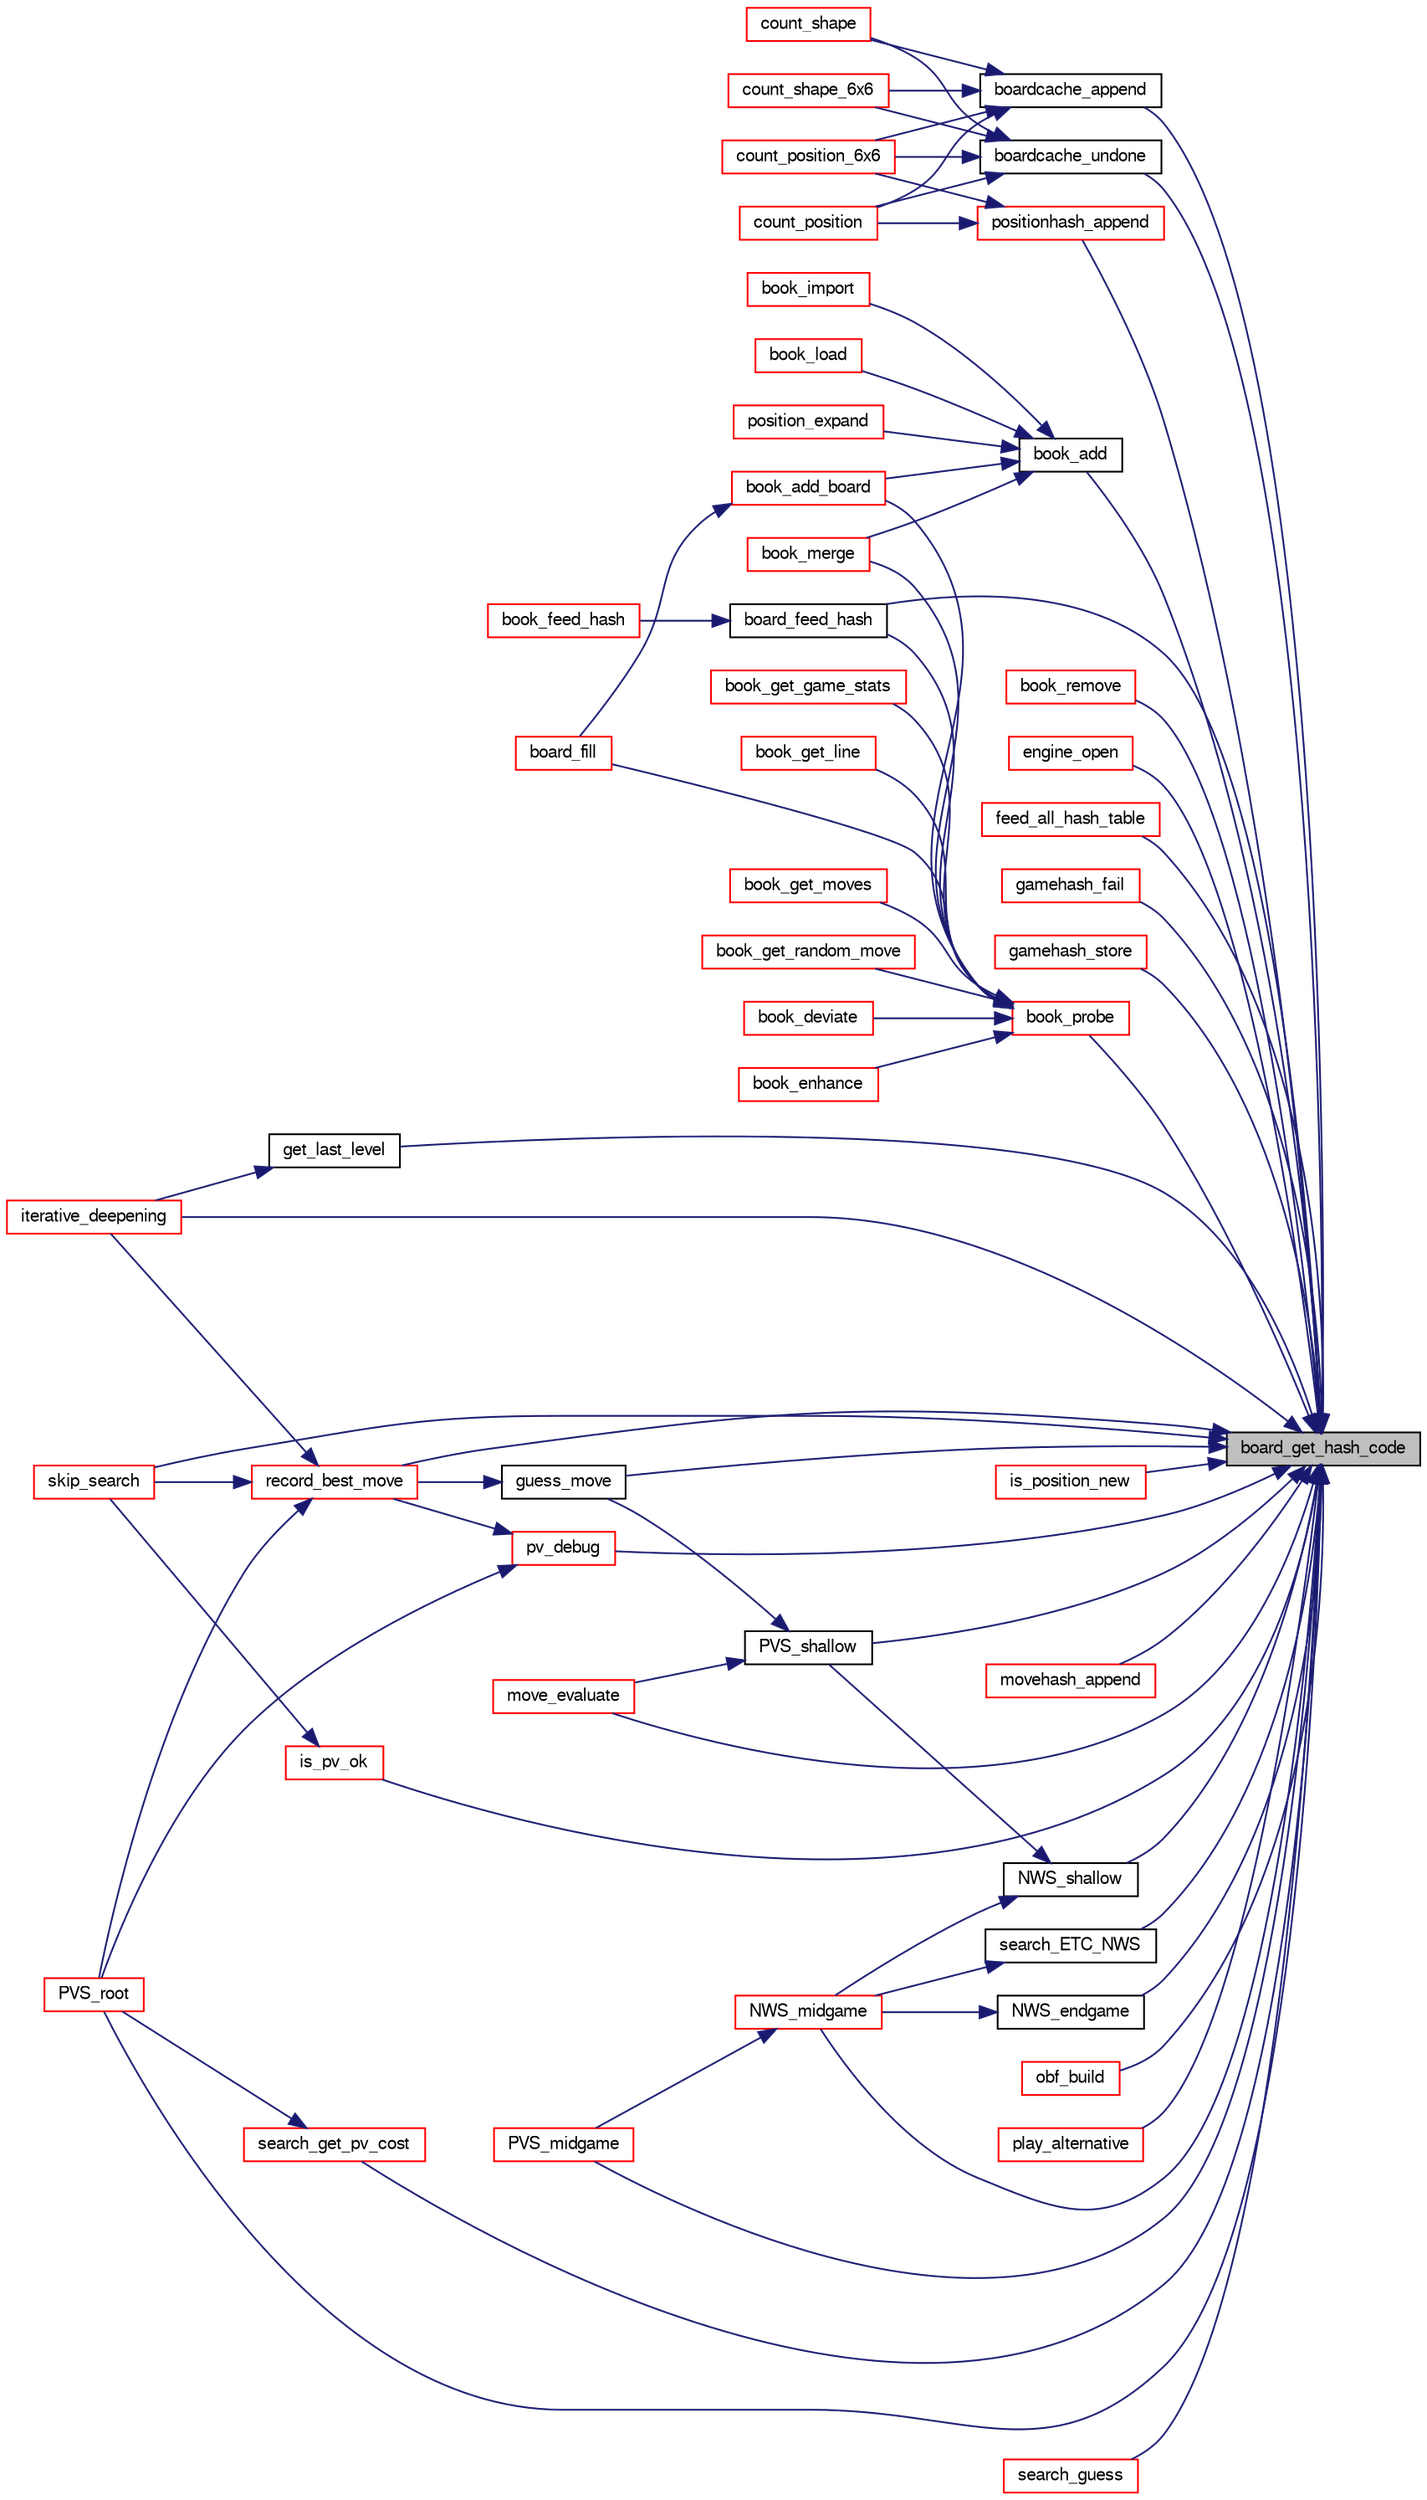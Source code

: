 digraph "board_get_hash_code"
{
 // LATEX_PDF_SIZE
  bgcolor="transparent";
  edge [fontname="FreeSans",fontsize="10",labelfontname="FreeSans",labelfontsize="10"];
  node [fontname="FreeSans",fontsize="10",shape=record];
  rankdir="RL";
  Node1 [label="board_get_hash_code",height=0.2,width=0.4,color="black", fillcolor="grey75", style="filled", fontcolor="black",tooltip="Compute a hash code."];
  Node1 -> Node2 [dir="back",color="midnightblue",fontsize="10",style="solid",fontname="FreeSans"];
  Node2 [label="board_feed_hash",height=0.2,width=0.4,color="black",URL="$book_8c.html#a9c0c6a1b902182109525eb3e10db7cad",tooltip="Feed hash from a position."];
  Node2 -> Node3 [dir="back",color="midnightblue",fontsize="10",style="solid",fontname="FreeSans"];
  Node3 [label="book_feed_hash",height=0.2,width=0.4,color="red",URL="$book_8c.html#aab16bca1d8010c87a6c1fbca9497657c",tooltip="feed hash table from the opening book."];
  Node1 -> Node7 [dir="back",color="midnightblue",fontsize="10",style="solid",fontname="FreeSans"];
  Node7 [label="boardcache_append",height=0.2,width=0.4,color="black",URL="$perft_8c.html#ab89d904b22937c99cb208063ab0e80b1",tooltip=" "];
  Node7 -> Node8 [dir="back",color="midnightblue",fontsize="10",style="solid",fontname="FreeSans"];
  Node8 [label="count_position",height=0.2,width=0.4,color="red",URL="$perft_8c.html#a2d4fe896c978bd809fa8952616362382",tooltip="Recursively count positions."];
  Node7 -> Node10 [dir="back",color="midnightblue",fontsize="10",style="solid",fontname="FreeSans"];
  Node10 [label="count_position_6x6",height=0.2,width=0.4,color="red",URL="$perft_8c.html#aa337f17617f5e241b81068c5b1d53ceb",tooltip="Recursively count positions."];
  Node7 -> Node11 [dir="back",color="midnightblue",fontsize="10",style="solid",fontname="FreeSans"];
  Node11 [label="count_shape",height=0.2,width=0.4,color="red",URL="$perft_8c.html#ac407862f89888ec121363c7dd9a391ee",tooltip="Recursively count shapes."];
  Node7 -> Node13 [dir="back",color="midnightblue",fontsize="10",style="solid",fontname="FreeSans"];
  Node13 [label="count_shape_6x6",height=0.2,width=0.4,color="red",URL="$perft_8c.html#a5dce5b6d1c1a8586cce0ce9e16e6b833",tooltip="Recursively count shapes."];
  Node1 -> Node14 [dir="back",color="midnightblue",fontsize="10",style="solid",fontname="FreeSans"];
  Node14 [label="boardcache_undone",height=0.2,width=0.4,color="black",URL="$perft_8c.html#a5b192fc464ce0ce293410aae2c75a9c7",tooltip="Append a shape to the hash table."];
  Node14 -> Node8 [dir="back",color="midnightblue",fontsize="10",style="solid",fontname="FreeSans"];
  Node14 -> Node10 [dir="back",color="midnightblue",fontsize="10",style="solid",fontname="FreeSans"];
  Node14 -> Node11 [dir="back",color="midnightblue",fontsize="10",style="solid",fontname="FreeSans"];
  Node14 -> Node13 [dir="back",color="midnightblue",fontsize="10",style="solid",fontname="FreeSans"];
  Node1 -> Node15 [dir="back",color="midnightblue",fontsize="10",style="solid",fontname="FreeSans"];
  Node15 [label="book_add",height=0.2,width=0.4,color="black",URL="$book_8c.html#a7599271392bdcf62052bcd8f4e9283e7",tooltip="Add a position to the book."];
  Node15 -> Node16 [dir="back",color="midnightblue",fontsize="10",style="solid",fontname="FreeSans"];
  Node16 [label="book_add_board",height=0.2,width=0.4,color="red",URL="$book_8c.html#a429dbc3a206062b05e0e9da5f6fd8452",tooltip="Add a position."];
  Node16 -> Node17 [dir="back",color="midnightblue",fontsize="10",style="solid",fontname="FreeSans"];
  Node17 [label="board_fill",height=0.2,width=0.4,color="red",URL="$book_8c.html#abdce4d74200559a64a4a498f952cfe96",tooltip="Fill the opening book."];
  Node15 -> Node22 [dir="back",color="midnightblue",fontsize="10",style="solid",fontname="FreeSans"];
  Node22 [label="book_import",height=0.2,width=0.4,color="red",URL="$book_8c.html#a4712b08434258f4d8d8808cc6ce94914",tooltip="Import an opening book."];
  Node15 -> Node23 [dir="back",color="midnightblue",fontsize="10",style="solid",fontname="FreeSans"];
  Node23 [label="book_load",height=0.2,width=0.4,color="red",URL="$book_8c.html#ae4908276236d3d01b1368df695396207",tooltip="Load the opening book."];
  Node15 -> Node34 [dir="back",color="midnightblue",fontsize="10",style="solid",fontname="FreeSans"];
  Node34 [label="book_merge",height=0.2,width=0.4,color="red",URL="$book_8c.html#aa496342cb2a666bd18913b11c337347c",tooltip="Merge two opening books."];
  Node15 -> Node35 [dir="back",color="midnightblue",fontsize="10",style="solid",fontname="FreeSans"];
  Node35 [label="position_expand",height=0.2,width=0.4,color="red",URL="$book_8c.html#a3d3386302ce5a1f050ca860bcf8c2ce6",tooltip="Expand a position."];
  Node1 -> Node40 [dir="back",color="midnightblue",fontsize="10",style="solid",fontname="FreeSans"];
  Node40 [label="book_probe",height=0.2,width=0.4,color="red",URL="$book_8c.html#a0618aa17a7aef4ce9704705ab3f4a8fa",tooltip="Find a position in the book."];
  Node40 -> Node2 [dir="back",color="midnightblue",fontsize="10",style="solid",fontname="FreeSans"];
  Node40 -> Node17 [dir="back",color="midnightblue",fontsize="10",style="solid",fontname="FreeSans"];
  Node40 -> Node16 [dir="back",color="midnightblue",fontsize="10",style="solid",fontname="FreeSans"];
  Node40 -> Node37 [dir="back",color="midnightblue",fontsize="10",style="solid",fontname="FreeSans"];
  Node37 [label="book_deviate",height=0.2,width=0.4,color="red",URL="$book_8c.html#ad3ff0b9b8333c6714cd23ca4ebb620b8",tooltip="Deviate a book."];
  Node40 -> Node38 [dir="back",color="midnightblue",fontsize="10",style="solid",fontname="FreeSans"];
  Node38 [label="book_enhance",height=0.2,width=0.4,color="red",URL="$book_8c.html#a55c9eb657940f815d9be360f1f2b7aea",tooltip="Enhance a book."];
  Node40 -> Node41 [dir="back",color="midnightblue",fontsize="10",style="solid",fontname="FreeSans"];
  Node41 [label="book_get_game_stats",height=0.2,width=0.4,color="red",URL="$book_8c.html#aa7c2d0e635012ae756261619a1188e5c",tooltip="Get game statistics from a position."];
  Node40 -> Node50 [dir="back",color="midnightblue",fontsize="10",style="solid",fontname="FreeSans"];
  Node50 [label="book_get_line",height=0.2,width=0.4,color="red",URL="$book_8c.html#a5c4b33003cbd770b19d394d4f6dd6a4f",tooltip="Get a variation from the book."];
  Node40 -> Node51 [dir="back",color="midnightblue",fontsize="10",style="solid",fontname="FreeSans"];
  Node51 [label="book_get_moves",height=0.2,width=0.4,color="red",URL="$book_8c.html#aa1610f481122264992eac876893fdf35",tooltip="Get a list of moves from the book."];
  Node40 -> Node59 [dir="back",color="midnightblue",fontsize="10",style="solid",fontname="FreeSans"];
  Node59 [label="book_get_random_move",height=0.2,width=0.4,color="red",URL="$book_8c.html#a71ddeb4c807f9833f5e8507ba9dab350",tooltip="Get a move at random from the opening book."];
  Node40 -> Node34 [dir="back",color="midnightblue",fontsize="10",style="solid",fontname="FreeSans"];
  Node1 -> Node73 [dir="back",color="midnightblue",fontsize="10",style="solid",fontname="FreeSans"];
  Node73 [label="book_remove",height=0.2,width=0.4,color="red",URL="$book_8c.html#a76f46212f1b7245db77bef0218a684d6",tooltip="Remove a position from the book."];
  Node1 -> Node74 [dir="back",color="midnightblue",fontsize="10",style="solid",fontname="FreeSans"];
  Node74 [label="engine_open",height=0.2,width=0.4,color="red",URL="$cassio_8c.html#a9ff171085ccae4be6241cd583028adcf",tooltip="Open search engine."];
  Node1 -> Node78 [dir="back",color="midnightblue",fontsize="10",style="solid",fontname="FreeSans"];
  Node78 [label="feed_all_hash_table",height=0.2,width=0.4,color="red",URL="$cassio_8c.html#a4453e7144441ab4f92cc449339d76d61",tooltip=" "];
  Node1 -> Node80 [dir="back",color="midnightblue",fontsize="10",style="solid",fontname="FreeSans"];
  Node80 [label="gamehash_fail",height=0.2,width=0.4,color="red",URL="$perft_8c.html#adb6b55f288772c9a74db02105ee8c6c3",tooltip="Seek for a position in the hash table."];
  Node1 -> Node84 [dir="back",color="midnightblue",fontsize="10",style="solid",fontname="FreeSans"];
  Node84 [label="gamehash_store",height=0.2,width=0.4,color="red",URL="$perft_8c.html#a17abbd1909dc68176002cc819df8dc1d",tooltip="Store a game position."];
  Node1 -> Node85 [dir="back",color="midnightblue",fontsize="10",style="solid",fontname="FreeSans"];
  Node85 [label="get_last_level",height=0.2,width=0.4,color="black",URL="$root_8c.html#a80faf8cf7370a25a3c903ba70ed1f99b",tooltip="Retrieve the last level of the search."];
  Node85 -> Node86 [dir="back",color="midnightblue",fontsize="10",style="solid",fontname="FreeSans"];
  Node86 [label="iterative_deepening",height=0.2,width=0.4,color="red",URL="$root_8c.html#a0e77250a21e5f5d70917a5356c22f5f3",tooltip="Iterative deepening."];
  Node1 -> Node109 [dir="back",color="midnightblue",fontsize="10",style="solid",fontname="FreeSans"];
  Node109 [label="guess_move",height=0.2,width=0.4,color="black",URL="$root_8c.html#a6ac3c5f991e5a6a40a27d0a9e425aaca",tooltip="Guess a move."];
  Node109 -> Node110 [dir="back",color="midnightblue",fontsize="10",style="solid",fontname="FreeSans"];
  Node110 [label="record_best_move",height=0.2,width=0.4,color="red",URL="$root_8c.html#ae557ecf41efe8b033969349603c765e2",tooltip="Record best move."];
  Node110 -> Node86 [dir="back",color="midnightblue",fontsize="10",style="solid",fontname="FreeSans"];
  Node110 -> Node116 [dir="back",color="midnightblue",fontsize="10",style="solid",fontname="FreeSans"];
  Node116 [label="PVS_root",height=0.2,width=0.4,color="red",URL="$root_8c.html#a1367650ce57b9632f862da187074edb7",tooltip="Principal Variation Search algorithm at the root of the tree."];
  Node110 -> Node128 [dir="back",color="midnightblue",fontsize="10",style="solid",fontname="FreeSans"];
  Node128 [label="skip_search",height=0.2,width=0.4,color="red",URL="$cassio_8c.html#a9d4678777a6a7d2828934b2c8f0dc182",tooltip="Check if a search has already been done here."];
  Node1 -> Node129 [dir="back",color="midnightblue",fontsize="10",style="solid",fontname="FreeSans"];
  Node129 [label="is_position_new",height=0.2,width=0.4,color="red",URL="$cassio_8c.html#a8e140d120e3d7fdf016b1a7df2733774",tooltip=" "];
  Node1 -> Node130 [dir="back",color="midnightblue",fontsize="10",style="solid",fontname="FreeSans"];
  Node130 [label="is_pv_ok",height=0.2,width=0.4,color="red",URL="$root_8c.html#aad3b11df7961fdacf736ebf3d99f92db",tooltip="Check if PV is ok."];
  Node130 -> Node128 [dir="back",color="midnightblue",fontsize="10",style="solid",fontname="FreeSans"];
  Node1 -> Node86 [dir="back",color="midnightblue",fontsize="10",style="solid",fontname="FreeSans"];
  Node1 -> Node131 [dir="back",color="midnightblue",fontsize="10",style="solid",fontname="FreeSans"];
  Node131 [label="move_evaluate",height=0.2,width=0.4,color="red",URL="$move_8c.html#a57eefc66553dd853ba6a21d3d6abb3e0",tooltip="Evaluate a list of move."];
  Node1 -> Node136 [dir="back",color="midnightblue",fontsize="10",style="solid",fontname="FreeSans"];
  Node136 [label="movehash_append",height=0.2,width=0.4,color="red",URL="$move_8c.html#a5c446e3414594b950b7d1a6e219aa960",tooltip="Append a position to the hash table."];
  Node1 -> Node133 [dir="back",color="midnightblue",fontsize="10",style="solid",fontname="FreeSans"];
  Node133 [label="NWS_endgame",height=0.2,width=0.4,color="black",URL="$endgame_8c.html#a3a2fd5b24cddcf17f9b29921bbf9ec57",tooltip="Evaluate an endgame position with a Null Window Search algorithm."];
  Node133 -> Node113 [dir="back",color="midnightblue",fontsize="10",style="solid",fontname="FreeSans"];
  Node113 [label="NWS_midgame",height=0.2,width=0.4,color="red",URL="$midgame_8c.html#a124e89d53abb00ee28a9f3135b5682dc",tooltip="Evaluate a midgame position with a Null Window Search algorithm."];
  Node113 -> Node114 [dir="back",color="midnightblue",fontsize="10",style="solid",fontname="FreeSans"];
  Node114 [label="PVS_midgame",height=0.2,width=0.4,color="red",URL="$midgame_8c.html#a356424012da8237d13afb64450c0fb33",tooltip="Evaluate a position with a deep Principal Variation Search algorithm."];
  Node1 -> Node113 [dir="back",color="midnightblue",fontsize="10",style="solid",fontname="FreeSans"];
  Node1 -> Node134 [dir="back",color="midnightblue",fontsize="10",style="solid",fontname="FreeSans"];
  Node134 [label="NWS_shallow",height=0.2,width=0.4,color="black",URL="$midgame_8c.html#af1a84e98330ad790762f316451f36067",tooltip="Evaluate a midgame position with a Null Window Search algorithm."];
  Node134 -> Node113 [dir="back",color="midnightblue",fontsize="10",style="solid",fontname="FreeSans"];
  Node134 -> Node135 [dir="back",color="midnightblue",fontsize="10",style="solid",fontname="FreeSans"];
  Node135 [label="PVS_shallow",height=0.2,width=0.4,color="black",URL="$midgame_8c.html#a3d850972578e626b2a9d566152b681f5",tooltip="Evaluate a midgame position at shallow depth."];
  Node135 -> Node109 [dir="back",color="midnightblue",fontsize="10",style="solid",fontname="FreeSans"];
  Node135 -> Node131 [dir="back",color="midnightblue",fontsize="10",style="solid",fontname="FreeSans"];
  Node1 -> Node94 [dir="back",color="midnightblue",fontsize="10",style="solid",fontname="FreeSans"];
  Node94 [label="obf_build",height=0.2,width=0.4,color="red",URL="$obftest_8c.html#a6ed0f135c4cf4021e18eb1a965a72bfa",tooltip="Build an OBF structure."];
  Node1 -> Node99 [dir="back",color="midnightblue",fontsize="10",style="solid",fontname="FreeSans"];
  Node99 [label="play_alternative",height=0.2,width=0.4,color="red",URL="$play_8c.html#ab220e1e3acf69015cd2e2b32abbdbaae",tooltip="Seek for the best alternative move."];
  Node1 -> Node137 [dir="back",color="midnightblue",fontsize="10",style="solid",fontname="FreeSans"];
  Node137 [label="positionhash_append",height=0.2,width=0.4,color="red",URL="$perft_8c.html#aca3a6e88970a37dc6480e7159e325cd0",tooltip="Append a position to the hash table."];
  Node137 -> Node8 [dir="back",color="midnightblue",fontsize="10",style="solid",fontname="FreeSans"];
  Node137 -> Node10 [dir="back",color="midnightblue",fontsize="10",style="solid",fontname="FreeSans"];
  Node1 -> Node139 [dir="back",color="midnightblue",fontsize="10",style="solid",fontname="FreeSans"];
  Node139 [label="pv_debug",height=0.2,width=0.4,color="red",URL="$root_8c.html#a8441d8c906b98e56eb99fcb351ce6a14",tooltip="Debug PV."];
  Node139 -> Node116 [dir="back",color="midnightblue",fontsize="10",style="solid",fontname="FreeSans"];
  Node139 -> Node110 [dir="back",color="midnightblue",fontsize="10",style="solid",fontname="FreeSans"];
  Node1 -> Node114 [dir="back",color="midnightblue",fontsize="10",style="solid",fontname="FreeSans"];
  Node1 -> Node116 [dir="back",color="midnightblue",fontsize="10",style="solid",fontname="FreeSans"];
  Node1 -> Node135 [dir="back",color="midnightblue",fontsize="10",style="solid",fontname="FreeSans"];
  Node1 -> Node110 [dir="back",color="midnightblue",fontsize="10",style="solid",fontname="FreeSans"];
  Node1 -> Node141 [dir="back",color="midnightblue",fontsize="10",style="solid",fontname="FreeSans"];
  Node141 [label="search_ETC_NWS",height=0.2,width=0.4,color="black",URL="$search_8c.html#acca0552701cb0d46a406101f5f426e17",tooltip="Enhanced Transposition Cutoff (ETC)."];
  Node141 -> Node113 [dir="back",color="midnightblue",fontsize="10",style="solid",fontname="FreeSans"];
  Node1 -> Node142 [dir="back",color="midnightblue",fontsize="10",style="solid",fontname="FreeSans"];
  Node142 [label="search_get_pv_cost",height=0.2,width=0.4,color="red",URL="$root_8c.html#a21c11cfc3f9cd40ca89f876ff7ecadeb",tooltip="Compute a cost as a combination of node count, depth, etc. from hash_table."];
  Node142 -> Node116 [dir="back",color="midnightblue",fontsize="10",style="solid",fontname="FreeSans"];
  Node1 -> Node143 [dir="back",color="midnightblue",fontsize="10",style="solid",fontname="FreeSans"];
  Node143 [label="search_guess",height=0.2,width=0.4,color="red",URL="$search_8c.html#a9fa359ba4258797eb3d62436c72a5821",tooltip="Guess the bestmove of a given board."];
  Node1 -> Node128 [dir="back",color="midnightblue",fontsize="10",style="solid",fontname="FreeSans"];
}
